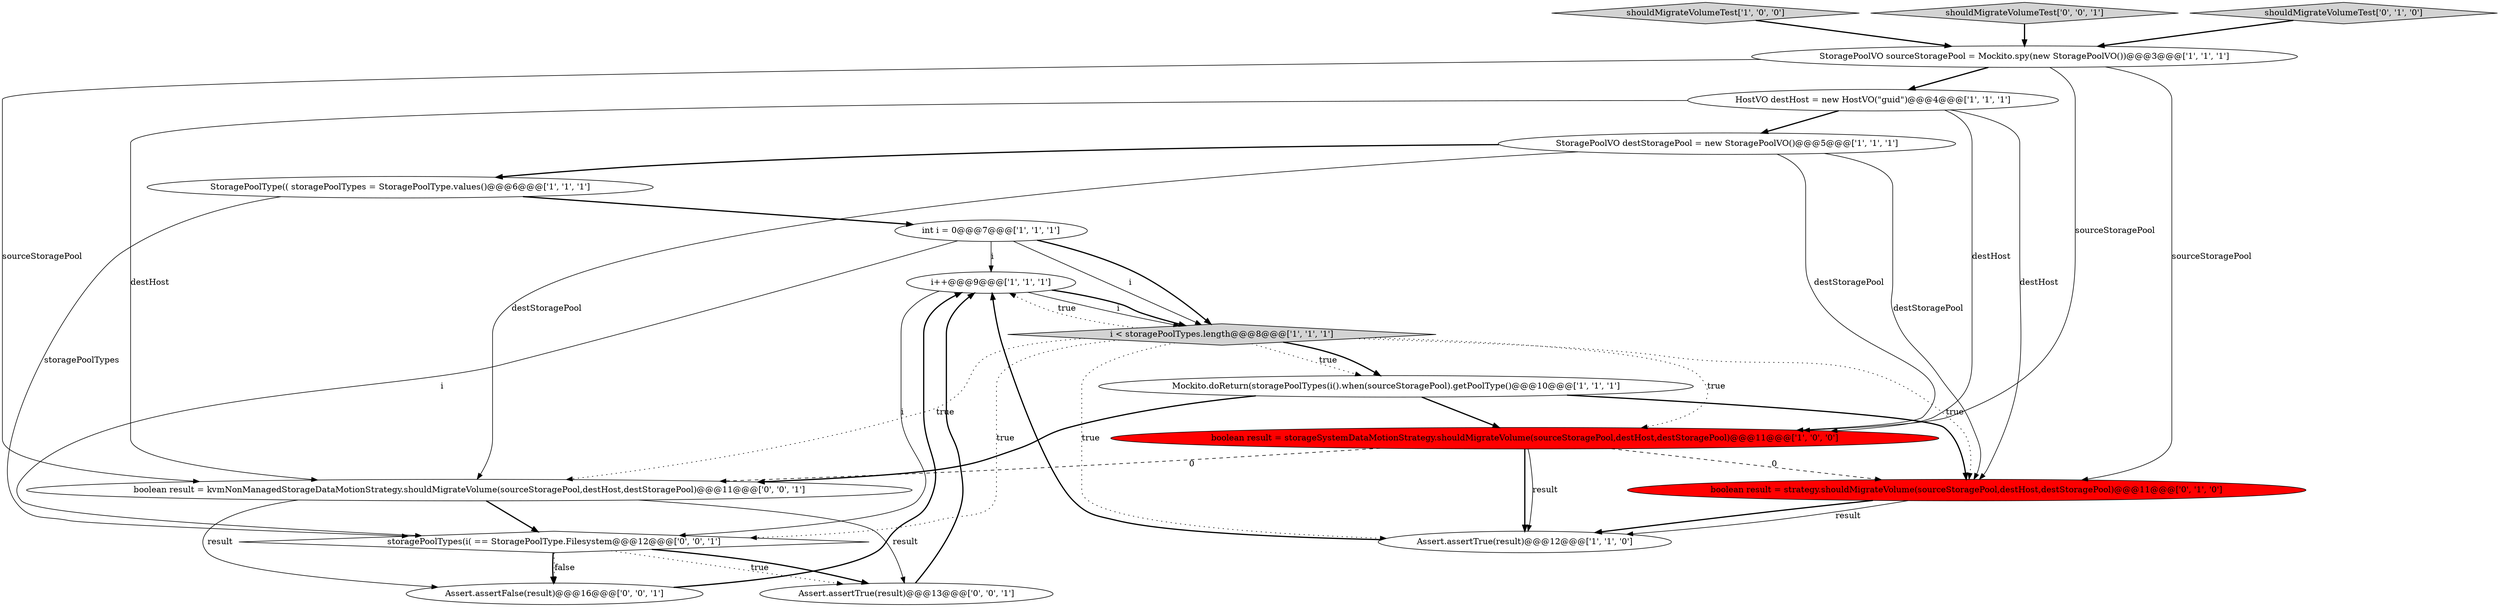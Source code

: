 digraph {
7 [style = filled, label = "StoragePoolType(( storagePoolTypes = StoragePoolType.values()@@@6@@@['1', '1', '1']", fillcolor = white, shape = ellipse image = "AAA0AAABBB1BBB"];
4 [style = filled, label = "StoragePoolVO sourceStoragePool = Mockito.spy(new StoragePoolVO())@@@3@@@['1', '1', '1']", fillcolor = white, shape = ellipse image = "AAA0AAABBB1BBB"];
0 [style = filled, label = "shouldMigrateVolumeTest['1', '0', '0']", fillcolor = lightgray, shape = diamond image = "AAA0AAABBB1BBB"];
1 [style = filled, label = "Mockito.doReturn(storagePoolTypes(i().when(sourceStoragePool).getPoolType()@@@10@@@['1', '1', '1']", fillcolor = white, shape = ellipse image = "AAA0AAABBB1BBB"];
8 [style = filled, label = "StoragePoolVO destStoragePool = new StoragePoolVO()@@@5@@@['1', '1', '1']", fillcolor = white, shape = ellipse image = "AAA0AAABBB1BBB"];
9 [style = filled, label = "int i = 0@@@7@@@['1', '1', '1']", fillcolor = white, shape = ellipse image = "AAA0AAABBB1BBB"];
10 [style = filled, label = "i++@@@9@@@['1', '1', '1']", fillcolor = white, shape = ellipse image = "AAA0AAABBB1BBB"];
6 [style = filled, label = "HostVO destHost = new HostVO(\"guid\")@@@4@@@['1', '1', '1']", fillcolor = white, shape = ellipse image = "AAA0AAABBB1BBB"];
16 [style = filled, label = "Assert.assertTrue(result)@@@13@@@['0', '0', '1']", fillcolor = white, shape = ellipse image = "AAA0AAABBB3BBB"];
15 [style = filled, label = "storagePoolTypes(i( == StoragePoolType.Filesystem@@@12@@@['0', '0', '1']", fillcolor = white, shape = diamond image = "AAA0AAABBB3BBB"];
2 [style = filled, label = "boolean result = storageSystemDataMotionStrategy.shouldMigrateVolume(sourceStoragePool,destHost,destStoragePool)@@@11@@@['1', '0', '0']", fillcolor = red, shape = ellipse image = "AAA1AAABBB1BBB"];
11 [style = filled, label = "boolean result = strategy.shouldMigrateVolume(sourceStoragePool,destHost,destStoragePool)@@@11@@@['0', '1', '0']", fillcolor = red, shape = ellipse image = "AAA1AAABBB2BBB"];
3 [style = filled, label = "Assert.assertTrue(result)@@@12@@@['1', '1', '0']", fillcolor = white, shape = ellipse image = "AAA0AAABBB1BBB"];
5 [style = filled, label = "i < storagePoolTypes.length@@@8@@@['1', '1', '1']", fillcolor = lightgray, shape = diamond image = "AAA0AAABBB1BBB"];
14 [style = filled, label = "boolean result = kvmNonManagedStorageDataMotionStrategy.shouldMigrateVolume(sourceStoragePool,destHost,destStoragePool)@@@11@@@['0', '0', '1']", fillcolor = white, shape = ellipse image = "AAA0AAABBB3BBB"];
17 [style = filled, label = "shouldMigrateVolumeTest['0', '0', '1']", fillcolor = lightgray, shape = diamond image = "AAA0AAABBB3BBB"];
13 [style = filled, label = "Assert.assertFalse(result)@@@16@@@['0', '0', '1']", fillcolor = white, shape = ellipse image = "AAA0AAABBB3BBB"];
12 [style = filled, label = "shouldMigrateVolumeTest['0', '1', '0']", fillcolor = lightgray, shape = diamond image = "AAA0AAABBB2BBB"];
13->10 [style = bold, label=""];
5->14 [style = dotted, label="true"];
15->13 [style = bold, label=""];
10->5 [style = solid, label="i"];
8->14 [style = solid, label="destStoragePool"];
4->6 [style = bold, label=""];
16->10 [style = bold, label=""];
9->5 [style = solid, label="i"];
5->10 [style = dotted, label="true"];
2->3 [style = bold, label=""];
5->1 [style = dotted, label="true"];
14->16 [style = solid, label="result"];
8->2 [style = solid, label="destStoragePool"];
5->3 [style = dotted, label="true"];
15->16 [style = dotted, label="true"];
15->16 [style = bold, label=""];
5->15 [style = dotted, label="true"];
9->15 [style = solid, label="i"];
9->10 [style = solid, label="i"];
4->2 [style = solid, label="sourceStoragePool"];
8->7 [style = bold, label=""];
1->11 [style = bold, label=""];
4->14 [style = solid, label="sourceStoragePool"];
7->9 [style = bold, label=""];
3->10 [style = bold, label=""];
5->1 [style = bold, label=""];
5->11 [style = dotted, label="true"];
10->5 [style = bold, label=""];
11->3 [style = solid, label="result"];
2->14 [style = dashed, label="0"];
12->4 [style = bold, label=""];
6->11 [style = solid, label="destHost"];
11->3 [style = bold, label=""];
0->4 [style = bold, label=""];
10->15 [style = solid, label="i"];
6->14 [style = solid, label="destHost"];
6->8 [style = bold, label=""];
9->5 [style = bold, label=""];
2->11 [style = dashed, label="0"];
15->13 [style = dotted, label="false"];
1->14 [style = bold, label=""];
1->2 [style = bold, label=""];
14->15 [style = bold, label=""];
7->15 [style = solid, label="storagePoolTypes"];
14->13 [style = solid, label="result"];
8->11 [style = solid, label="destStoragePool"];
2->3 [style = solid, label="result"];
17->4 [style = bold, label=""];
5->2 [style = dotted, label="true"];
4->11 [style = solid, label="sourceStoragePool"];
6->2 [style = solid, label="destHost"];
}

